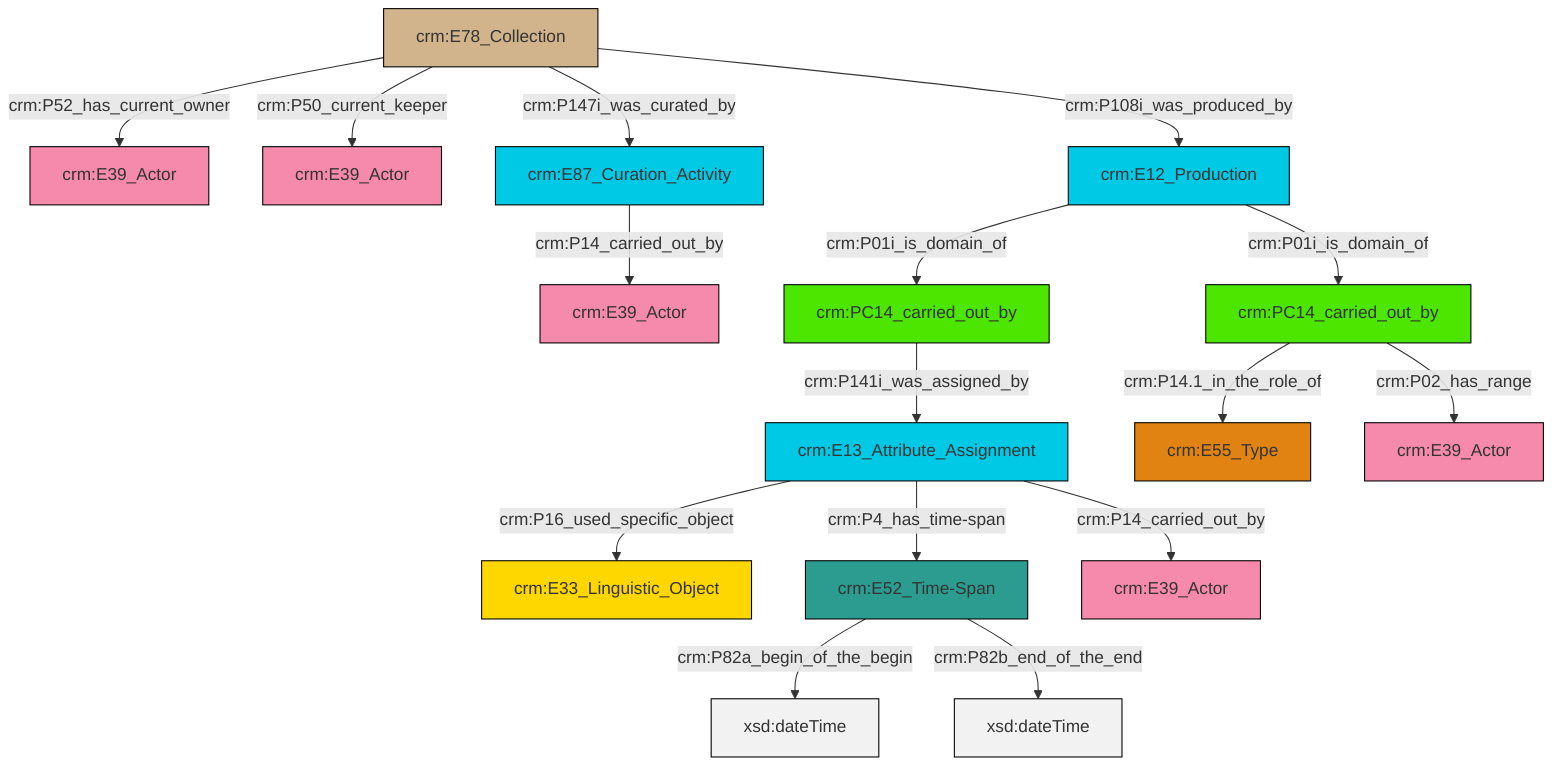 graph TD
classDef Literal fill:#f2f2f2,stroke:#000000;
classDef CRM_Entity fill:#FFFFFF,stroke:#000000;
classDef Temporal_Entity fill:#00C9E6, stroke:#000000;
classDef Type fill:#E18312, stroke:#000000;
classDef Time-Span fill:#2C9C91, stroke:#000000;
classDef Appellation fill:#FFEB7F, stroke:#000000;
classDef Place fill:#008836, stroke:#000000;
classDef Persistent_Item fill:#B266B2, stroke:#000000;
classDef Conceptual_Object fill:#FFD700, stroke:#000000;
classDef Physical_Thing fill:#D2B48C, stroke:#000000;
classDef Actor fill:#f58aad, stroke:#000000;
classDef PC_Classes fill:#4ce600, stroke:#000000;
classDef Multi fill:#cccccc,stroke:#000000;

6["crm:E78_Collection"]:::Physical_Thing -->|crm:P52_has_current_owner| 7["crm:E39_Actor"]:::Actor
8["crm:E52_Time-Span"]:::Time-Span -->|crm:P82a_begin_of_the_begin| 9[xsd:dateTime]:::Literal
2["crm:PC14_carried_out_by"]:::PC_Classes -->|crm:P141i_was_assigned_by| 10["crm:E13_Attribute_Assignment"]:::Temporal_Entity
6["crm:E78_Collection"]:::Physical_Thing -->|crm:P50_current_keeper| 14["crm:E39_Actor"]:::Actor
6["crm:E78_Collection"]:::Physical_Thing -->|crm:P147i_was_curated_by| 15["crm:E87_Curation_Activity"]:::Temporal_Entity
10["crm:E13_Attribute_Assignment"]:::Temporal_Entity -->|crm:P16_used_specific_object| 16["crm:E33_Linguistic_Object"]:::Conceptual_Object
10["crm:E13_Attribute_Assignment"]:::Temporal_Entity -->|crm:P4_has_time-span| 8["crm:E52_Time-Span"]:::Time-Span
8["crm:E52_Time-Span"]:::Time-Span -->|crm:P82b_end_of_the_end| 20[xsd:dateTime]:::Literal
6["crm:E78_Collection"]:::Physical_Thing -->|crm:P108i_was_produced_by| 4["crm:E12_Production"]:::Temporal_Entity
10["crm:E13_Attribute_Assignment"]:::Temporal_Entity -->|crm:P14_carried_out_by| 0["crm:E39_Actor"]:::Actor
4["crm:E12_Production"]:::Temporal_Entity -->|crm:P01i_is_domain_of| 2["crm:PC14_carried_out_by"]:::PC_Classes
15["crm:E87_Curation_Activity"]:::Temporal_Entity -->|crm:P14_carried_out_by| 18["crm:E39_Actor"]:::Actor
4["crm:E12_Production"]:::Temporal_Entity -->|crm:P01i_is_domain_of| 21["crm:PC14_carried_out_by"]:::PC_Classes
21["crm:PC14_carried_out_by"]:::PC_Classes -->|crm:P14.1_in_the_role_of| 27["crm:E55_Type"]:::Type
21["crm:PC14_carried_out_by"]:::PC_Classes -->|crm:P02_has_range| 11["crm:E39_Actor"]:::Actor